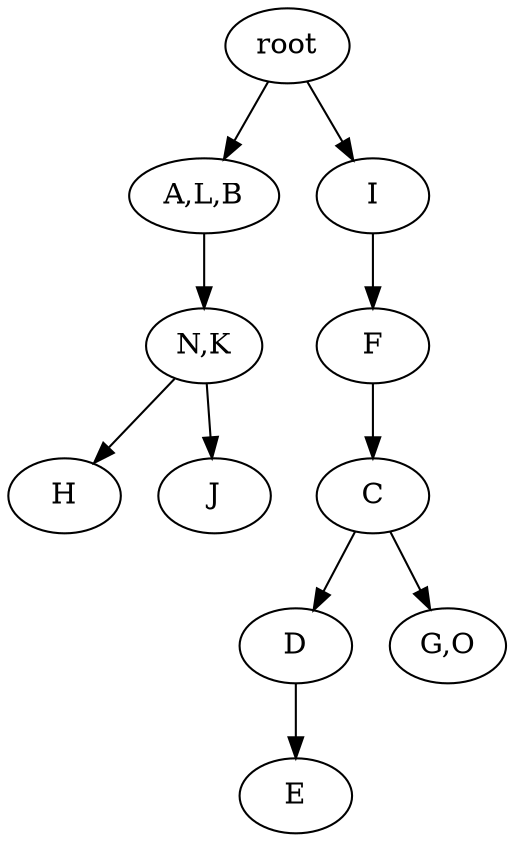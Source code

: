 strict digraph G {
	graph [name=G];
	0	 [label=root];
	3	 [label="A,L,B"];
	0 -> 3;
	1	 [label=I];
	0 -> 1;
	4	 [label="N,K"];
	3 -> 4;
	6	 [label=H];
	4 -> 6;
	5	 [label=J];
	4 -> 5;
	2	 [label=F];
	7	 [label=C];
	2 -> 7;
	9	 [label=D];
	10	 [label=E];
	9 -> 10;
	7 -> 9;
	8	 [label="G,O"];
	7 -> 8;
	1 -> 2;
}
